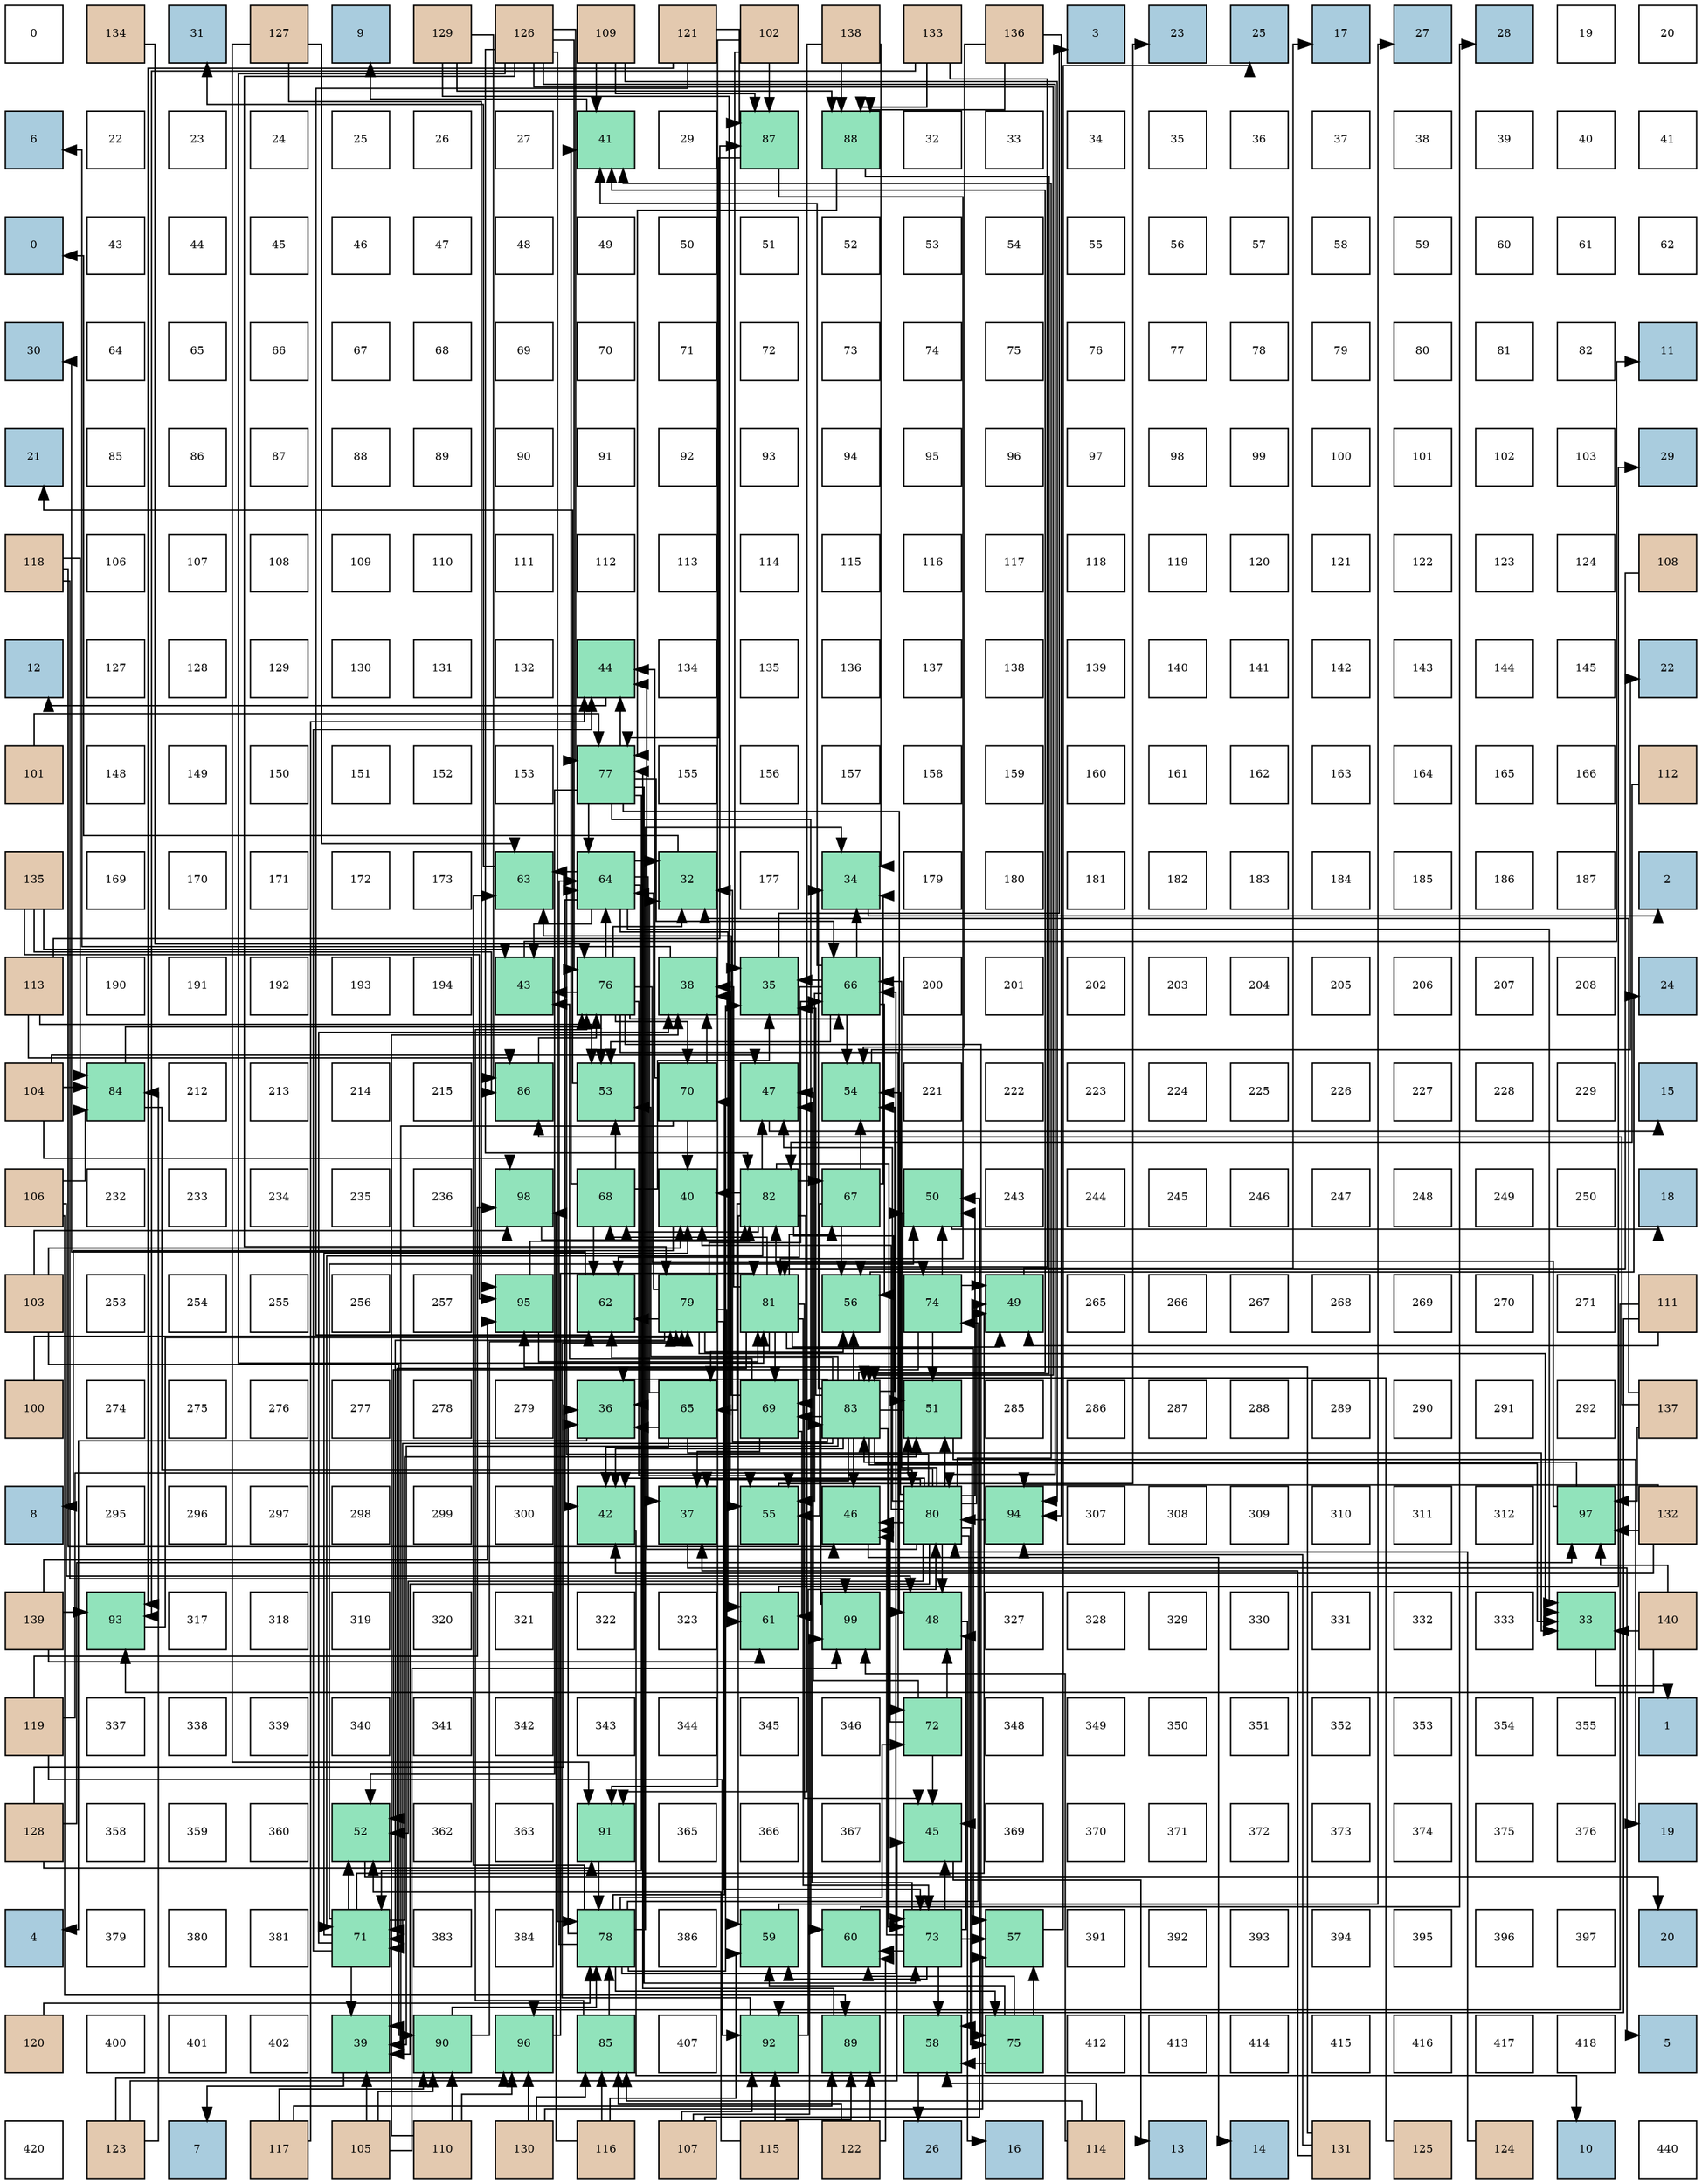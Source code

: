 digraph layout{
 rankdir=TB;
 splines=ortho;
 node [style=filled shape=square fixedsize=true width=0.6];
0[label="0", fontsize=8, fillcolor="#ffffff"];
1[label="134", fontsize=8, fillcolor="#e3c9af"];
2[label="31", fontsize=8, fillcolor="#a9ccde"];
3[label="127", fontsize=8, fillcolor="#e3c9af"];
4[label="9", fontsize=8, fillcolor="#a9ccde"];
5[label="129", fontsize=8, fillcolor="#e3c9af"];
6[label="126", fontsize=8, fillcolor="#e3c9af"];
7[label="109", fontsize=8, fillcolor="#e3c9af"];
8[label="121", fontsize=8, fillcolor="#e3c9af"];
9[label="102", fontsize=8, fillcolor="#e3c9af"];
10[label="138", fontsize=8, fillcolor="#e3c9af"];
11[label="133", fontsize=8, fillcolor="#e3c9af"];
12[label="136", fontsize=8, fillcolor="#e3c9af"];
13[label="3", fontsize=8, fillcolor="#a9ccde"];
14[label="23", fontsize=8, fillcolor="#a9ccde"];
15[label="25", fontsize=8, fillcolor="#a9ccde"];
16[label="17", fontsize=8, fillcolor="#a9ccde"];
17[label="27", fontsize=8, fillcolor="#a9ccde"];
18[label="28", fontsize=8, fillcolor="#a9ccde"];
19[label="19", fontsize=8, fillcolor="#ffffff"];
20[label="20", fontsize=8, fillcolor="#ffffff"];
21[label="6", fontsize=8, fillcolor="#a9ccde"];
22[label="22", fontsize=8, fillcolor="#ffffff"];
23[label="23", fontsize=8, fillcolor="#ffffff"];
24[label="24", fontsize=8, fillcolor="#ffffff"];
25[label="25", fontsize=8, fillcolor="#ffffff"];
26[label="26", fontsize=8, fillcolor="#ffffff"];
27[label="27", fontsize=8, fillcolor="#ffffff"];
28[label="41", fontsize=8, fillcolor="#91e3bb"];
29[label="29", fontsize=8, fillcolor="#ffffff"];
30[label="87", fontsize=8, fillcolor="#91e3bb"];
31[label="88", fontsize=8, fillcolor="#91e3bb"];
32[label="32", fontsize=8, fillcolor="#ffffff"];
33[label="33", fontsize=8, fillcolor="#ffffff"];
34[label="34", fontsize=8, fillcolor="#ffffff"];
35[label="35", fontsize=8, fillcolor="#ffffff"];
36[label="36", fontsize=8, fillcolor="#ffffff"];
37[label="37", fontsize=8, fillcolor="#ffffff"];
38[label="38", fontsize=8, fillcolor="#ffffff"];
39[label="39", fontsize=8, fillcolor="#ffffff"];
40[label="40", fontsize=8, fillcolor="#ffffff"];
41[label="41", fontsize=8, fillcolor="#ffffff"];
42[label="0", fontsize=8, fillcolor="#a9ccde"];
43[label="43", fontsize=8, fillcolor="#ffffff"];
44[label="44", fontsize=8, fillcolor="#ffffff"];
45[label="45", fontsize=8, fillcolor="#ffffff"];
46[label="46", fontsize=8, fillcolor="#ffffff"];
47[label="47", fontsize=8, fillcolor="#ffffff"];
48[label="48", fontsize=8, fillcolor="#ffffff"];
49[label="49", fontsize=8, fillcolor="#ffffff"];
50[label="50", fontsize=8, fillcolor="#ffffff"];
51[label="51", fontsize=8, fillcolor="#ffffff"];
52[label="52", fontsize=8, fillcolor="#ffffff"];
53[label="53", fontsize=8, fillcolor="#ffffff"];
54[label="54", fontsize=8, fillcolor="#ffffff"];
55[label="55", fontsize=8, fillcolor="#ffffff"];
56[label="56", fontsize=8, fillcolor="#ffffff"];
57[label="57", fontsize=8, fillcolor="#ffffff"];
58[label="58", fontsize=8, fillcolor="#ffffff"];
59[label="59", fontsize=8, fillcolor="#ffffff"];
60[label="60", fontsize=8, fillcolor="#ffffff"];
61[label="61", fontsize=8, fillcolor="#ffffff"];
62[label="62", fontsize=8, fillcolor="#ffffff"];
63[label="30", fontsize=8, fillcolor="#a9ccde"];
64[label="64", fontsize=8, fillcolor="#ffffff"];
65[label="65", fontsize=8, fillcolor="#ffffff"];
66[label="66", fontsize=8, fillcolor="#ffffff"];
67[label="67", fontsize=8, fillcolor="#ffffff"];
68[label="68", fontsize=8, fillcolor="#ffffff"];
69[label="69", fontsize=8, fillcolor="#ffffff"];
70[label="70", fontsize=8, fillcolor="#ffffff"];
71[label="71", fontsize=8, fillcolor="#ffffff"];
72[label="72", fontsize=8, fillcolor="#ffffff"];
73[label="73", fontsize=8, fillcolor="#ffffff"];
74[label="74", fontsize=8, fillcolor="#ffffff"];
75[label="75", fontsize=8, fillcolor="#ffffff"];
76[label="76", fontsize=8, fillcolor="#ffffff"];
77[label="77", fontsize=8, fillcolor="#ffffff"];
78[label="78", fontsize=8, fillcolor="#ffffff"];
79[label="79", fontsize=8, fillcolor="#ffffff"];
80[label="80", fontsize=8, fillcolor="#ffffff"];
81[label="81", fontsize=8, fillcolor="#ffffff"];
82[label="82", fontsize=8, fillcolor="#ffffff"];
83[label="11", fontsize=8, fillcolor="#a9ccde"];
84[label="21", fontsize=8, fillcolor="#a9ccde"];
85[label="85", fontsize=8, fillcolor="#ffffff"];
86[label="86", fontsize=8, fillcolor="#ffffff"];
87[label="87", fontsize=8, fillcolor="#ffffff"];
88[label="88", fontsize=8, fillcolor="#ffffff"];
89[label="89", fontsize=8, fillcolor="#ffffff"];
90[label="90", fontsize=8, fillcolor="#ffffff"];
91[label="91", fontsize=8, fillcolor="#ffffff"];
92[label="92", fontsize=8, fillcolor="#ffffff"];
93[label="93", fontsize=8, fillcolor="#ffffff"];
94[label="94", fontsize=8, fillcolor="#ffffff"];
95[label="95", fontsize=8, fillcolor="#ffffff"];
96[label="96", fontsize=8, fillcolor="#ffffff"];
97[label="97", fontsize=8, fillcolor="#ffffff"];
98[label="98", fontsize=8, fillcolor="#ffffff"];
99[label="99", fontsize=8, fillcolor="#ffffff"];
100[label="100", fontsize=8, fillcolor="#ffffff"];
101[label="101", fontsize=8, fillcolor="#ffffff"];
102[label="102", fontsize=8, fillcolor="#ffffff"];
103[label="103", fontsize=8, fillcolor="#ffffff"];
104[label="29", fontsize=8, fillcolor="#a9ccde"];
105[label="118", fontsize=8, fillcolor="#e3c9af"];
106[label="106", fontsize=8, fillcolor="#ffffff"];
107[label="107", fontsize=8, fillcolor="#ffffff"];
108[label="108", fontsize=8, fillcolor="#ffffff"];
109[label="109", fontsize=8, fillcolor="#ffffff"];
110[label="110", fontsize=8, fillcolor="#ffffff"];
111[label="111", fontsize=8, fillcolor="#ffffff"];
112[label="112", fontsize=8, fillcolor="#ffffff"];
113[label="113", fontsize=8, fillcolor="#ffffff"];
114[label="114", fontsize=8, fillcolor="#ffffff"];
115[label="115", fontsize=8, fillcolor="#ffffff"];
116[label="116", fontsize=8, fillcolor="#ffffff"];
117[label="117", fontsize=8, fillcolor="#ffffff"];
118[label="118", fontsize=8, fillcolor="#ffffff"];
119[label="119", fontsize=8, fillcolor="#ffffff"];
120[label="120", fontsize=8, fillcolor="#ffffff"];
121[label="121", fontsize=8, fillcolor="#ffffff"];
122[label="122", fontsize=8, fillcolor="#ffffff"];
123[label="123", fontsize=8, fillcolor="#ffffff"];
124[label="124", fontsize=8, fillcolor="#ffffff"];
125[label="108", fontsize=8, fillcolor="#e3c9af"];
126[label="12", fontsize=8, fillcolor="#a9ccde"];
127[label="127", fontsize=8, fillcolor="#ffffff"];
128[label="128", fontsize=8, fillcolor="#ffffff"];
129[label="129", fontsize=8, fillcolor="#ffffff"];
130[label="130", fontsize=8, fillcolor="#ffffff"];
131[label="131", fontsize=8, fillcolor="#ffffff"];
132[label="132", fontsize=8, fillcolor="#ffffff"];
133[label="44", fontsize=8, fillcolor="#91e3bb"];
134[label="134", fontsize=8, fillcolor="#ffffff"];
135[label="135", fontsize=8, fillcolor="#ffffff"];
136[label="136", fontsize=8, fillcolor="#ffffff"];
137[label="137", fontsize=8, fillcolor="#ffffff"];
138[label="138", fontsize=8, fillcolor="#ffffff"];
139[label="139", fontsize=8, fillcolor="#ffffff"];
140[label="140", fontsize=8, fillcolor="#ffffff"];
141[label="141", fontsize=8, fillcolor="#ffffff"];
142[label="142", fontsize=8, fillcolor="#ffffff"];
143[label="143", fontsize=8, fillcolor="#ffffff"];
144[label="144", fontsize=8, fillcolor="#ffffff"];
145[label="145", fontsize=8, fillcolor="#ffffff"];
146[label="22", fontsize=8, fillcolor="#a9ccde"];
147[label="101", fontsize=8, fillcolor="#e3c9af"];
148[label="148", fontsize=8, fillcolor="#ffffff"];
149[label="149", fontsize=8, fillcolor="#ffffff"];
150[label="150", fontsize=8, fillcolor="#ffffff"];
151[label="151", fontsize=8, fillcolor="#ffffff"];
152[label="152", fontsize=8, fillcolor="#ffffff"];
153[label="153", fontsize=8, fillcolor="#ffffff"];
154[label="77", fontsize=8, fillcolor="#91e3bb"];
155[label="155", fontsize=8, fillcolor="#ffffff"];
156[label="156", fontsize=8, fillcolor="#ffffff"];
157[label="157", fontsize=8, fillcolor="#ffffff"];
158[label="158", fontsize=8, fillcolor="#ffffff"];
159[label="159", fontsize=8, fillcolor="#ffffff"];
160[label="160", fontsize=8, fillcolor="#ffffff"];
161[label="161", fontsize=8, fillcolor="#ffffff"];
162[label="162", fontsize=8, fillcolor="#ffffff"];
163[label="163", fontsize=8, fillcolor="#ffffff"];
164[label="164", fontsize=8, fillcolor="#ffffff"];
165[label="165", fontsize=8, fillcolor="#ffffff"];
166[label="166", fontsize=8, fillcolor="#ffffff"];
167[label="112", fontsize=8, fillcolor="#e3c9af"];
168[label="135", fontsize=8, fillcolor="#e3c9af"];
169[label="169", fontsize=8, fillcolor="#ffffff"];
170[label="170", fontsize=8, fillcolor="#ffffff"];
171[label="171", fontsize=8, fillcolor="#ffffff"];
172[label="172", fontsize=8, fillcolor="#ffffff"];
173[label="173", fontsize=8, fillcolor="#ffffff"];
174[label="63", fontsize=8, fillcolor="#91e3bb"];
175[label="64", fontsize=8, fillcolor="#91e3bb"];
176[label="32", fontsize=8, fillcolor="#91e3bb"];
177[label="177", fontsize=8, fillcolor="#ffffff"];
178[label="34", fontsize=8, fillcolor="#91e3bb"];
179[label="179", fontsize=8, fillcolor="#ffffff"];
180[label="180", fontsize=8, fillcolor="#ffffff"];
181[label="181", fontsize=8, fillcolor="#ffffff"];
182[label="182", fontsize=8, fillcolor="#ffffff"];
183[label="183", fontsize=8, fillcolor="#ffffff"];
184[label="184", fontsize=8, fillcolor="#ffffff"];
185[label="185", fontsize=8, fillcolor="#ffffff"];
186[label="186", fontsize=8, fillcolor="#ffffff"];
187[label="187", fontsize=8, fillcolor="#ffffff"];
188[label="2", fontsize=8, fillcolor="#a9ccde"];
189[label="113", fontsize=8, fillcolor="#e3c9af"];
190[label="190", fontsize=8, fillcolor="#ffffff"];
191[label="191", fontsize=8, fillcolor="#ffffff"];
192[label="192", fontsize=8, fillcolor="#ffffff"];
193[label="193", fontsize=8, fillcolor="#ffffff"];
194[label="194", fontsize=8, fillcolor="#ffffff"];
195[label="43", fontsize=8, fillcolor="#91e3bb"];
196[label="76", fontsize=8, fillcolor="#91e3bb"];
197[label="38", fontsize=8, fillcolor="#91e3bb"];
198[label="35", fontsize=8, fillcolor="#91e3bb"];
199[label="66", fontsize=8, fillcolor="#91e3bb"];
200[label="200", fontsize=8, fillcolor="#ffffff"];
201[label="201", fontsize=8, fillcolor="#ffffff"];
202[label="202", fontsize=8, fillcolor="#ffffff"];
203[label="203", fontsize=8, fillcolor="#ffffff"];
204[label="204", fontsize=8, fillcolor="#ffffff"];
205[label="205", fontsize=8, fillcolor="#ffffff"];
206[label="206", fontsize=8, fillcolor="#ffffff"];
207[label="207", fontsize=8, fillcolor="#ffffff"];
208[label="208", fontsize=8, fillcolor="#ffffff"];
209[label="24", fontsize=8, fillcolor="#a9ccde"];
210[label="104", fontsize=8, fillcolor="#e3c9af"];
211[label="84", fontsize=8, fillcolor="#91e3bb"];
212[label="212", fontsize=8, fillcolor="#ffffff"];
213[label="213", fontsize=8, fillcolor="#ffffff"];
214[label="214", fontsize=8, fillcolor="#ffffff"];
215[label="215", fontsize=8, fillcolor="#ffffff"];
216[label="86", fontsize=8, fillcolor="#91e3bb"];
217[label="53", fontsize=8, fillcolor="#91e3bb"];
218[label="70", fontsize=8, fillcolor="#91e3bb"];
219[label="47", fontsize=8, fillcolor="#91e3bb"];
220[label="54", fontsize=8, fillcolor="#91e3bb"];
221[label="221", fontsize=8, fillcolor="#ffffff"];
222[label="222", fontsize=8, fillcolor="#ffffff"];
223[label="223", fontsize=8, fillcolor="#ffffff"];
224[label="224", fontsize=8, fillcolor="#ffffff"];
225[label="225", fontsize=8, fillcolor="#ffffff"];
226[label="226", fontsize=8, fillcolor="#ffffff"];
227[label="227", fontsize=8, fillcolor="#ffffff"];
228[label="228", fontsize=8, fillcolor="#ffffff"];
229[label="229", fontsize=8, fillcolor="#ffffff"];
230[label="15", fontsize=8, fillcolor="#a9ccde"];
231[label="106", fontsize=8, fillcolor="#e3c9af"];
232[label="232", fontsize=8, fillcolor="#ffffff"];
233[label="233", fontsize=8, fillcolor="#ffffff"];
234[label="234", fontsize=8, fillcolor="#ffffff"];
235[label="235", fontsize=8, fillcolor="#ffffff"];
236[label="236", fontsize=8, fillcolor="#ffffff"];
237[label="98", fontsize=8, fillcolor="#91e3bb"];
238[label="68", fontsize=8, fillcolor="#91e3bb"];
239[label="40", fontsize=8, fillcolor="#91e3bb"];
240[label="82", fontsize=8, fillcolor="#91e3bb"];
241[label="67", fontsize=8, fillcolor="#91e3bb"];
242[label="50", fontsize=8, fillcolor="#91e3bb"];
243[label="243", fontsize=8, fillcolor="#ffffff"];
244[label="244", fontsize=8, fillcolor="#ffffff"];
245[label="245", fontsize=8, fillcolor="#ffffff"];
246[label="246", fontsize=8, fillcolor="#ffffff"];
247[label="247", fontsize=8, fillcolor="#ffffff"];
248[label="248", fontsize=8, fillcolor="#ffffff"];
249[label="249", fontsize=8, fillcolor="#ffffff"];
250[label="250", fontsize=8, fillcolor="#ffffff"];
251[label="18", fontsize=8, fillcolor="#a9ccde"];
252[label="103", fontsize=8, fillcolor="#e3c9af"];
253[label="253", fontsize=8, fillcolor="#ffffff"];
254[label="254", fontsize=8, fillcolor="#ffffff"];
255[label="255", fontsize=8, fillcolor="#ffffff"];
256[label="256", fontsize=8, fillcolor="#ffffff"];
257[label="257", fontsize=8, fillcolor="#ffffff"];
258[label="95", fontsize=8, fillcolor="#91e3bb"];
259[label="62", fontsize=8, fillcolor="#91e3bb"];
260[label="79", fontsize=8, fillcolor="#91e3bb"];
261[label="81", fontsize=8, fillcolor="#91e3bb"];
262[label="56", fontsize=8, fillcolor="#91e3bb"];
263[label="74", fontsize=8, fillcolor="#91e3bb"];
264[label="49", fontsize=8, fillcolor="#91e3bb"];
265[label="265", fontsize=8, fillcolor="#ffffff"];
266[label="266", fontsize=8, fillcolor="#ffffff"];
267[label="267", fontsize=8, fillcolor="#ffffff"];
268[label="268", fontsize=8, fillcolor="#ffffff"];
269[label="269", fontsize=8, fillcolor="#ffffff"];
270[label="270", fontsize=8, fillcolor="#ffffff"];
271[label="271", fontsize=8, fillcolor="#ffffff"];
272[label="111", fontsize=8, fillcolor="#e3c9af"];
273[label="100", fontsize=8, fillcolor="#e3c9af"];
274[label="274", fontsize=8, fillcolor="#ffffff"];
275[label="275", fontsize=8, fillcolor="#ffffff"];
276[label="276", fontsize=8, fillcolor="#ffffff"];
277[label="277", fontsize=8, fillcolor="#ffffff"];
278[label="278", fontsize=8, fillcolor="#ffffff"];
279[label="279", fontsize=8, fillcolor="#ffffff"];
280[label="36", fontsize=8, fillcolor="#91e3bb"];
281[label="65", fontsize=8, fillcolor="#91e3bb"];
282[label="69", fontsize=8, fillcolor="#91e3bb"];
283[label="83", fontsize=8, fillcolor="#91e3bb"];
284[label="51", fontsize=8, fillcolor="#91e3bb"];
285[label="285", fontsize=8, fillcolor="#ffffff"];
286[label="286", fontsize=8, fillcolor="#ffffff"];
287[label="287", fontsize=8, fillcolor="#ffffff"];
288[label="288", fontsize=8, fillcolor="#ffffff"];
289[label="289", fontsize=8, fillcolor="#ffffff"];
290[label="290", fontsize=8, fillcolor="#ffffff"];
291[label="291", fontsize=8, fillcolor="#ffffff"];
292[label="292", fontsize=8, fillcolor="#ffffff"];
293[label="137", fontsize=8, fillcolor="#e3c9af"];
294[label="8", fontsize=8, fillcolor="#a9ccde"];
295[label="295", fontsize=8, fillcolor="#ffffff"];
296[label="296", fontsize=8, fillcolor="#ffffff"];
297[label="297", fontsize=8, fillcolor="#ffffff"];
298[label="298", fontsize=8, fillcolor="#ffffff"];
299[label="299", fontsize=8, fillcolor="#ffffff"];
300[label="300", fontsize=8, fillcolor="#ffffff"];
301[label="42", fontsize=8, fillcolor="#91e3bb"];
302[label="37", fontsize=8, fillcolor="#91e3bb"];
303[label="55", fontsize=8, fillcolor="#91e3bb"];
304[label="46", fontsize=8, fillcolor="#91e3bb"];
305[label="80", fontsize=8, fillcolor="#91e3bb"];
306[label="94", fontsize=8, fillcolor="#91e3bb"];
307[label="307", fontsize=8, fillcolor="#ffffff"];
308[label="308", fontsize=8, fillcolor="#ffffff"];
309[label="309", fontsize=8, fillcolor="#ffffff"];
310[label="310", fontsize=8, fillcolor="#ffffff"];
311[label="311", fontsize=8, fillcolor="#ffffff"];
312[label="312", fontsize=8, fillcolor="#ffffff"];
313[label="97", fontsize=8, fillcolor="#91e3bb"];
314[label="132", fontsize=8, fillcolor="#e3c9af"];
315[label="139", fontsize=8, fillcolor="#e3c9af"];
316[label="93", fontsize=8, fillcolor="#91e3bb"];
317[label="317", fontsize=8, fillcolor="#ffffff"];
318[label="318", fontsize=8, fillcolor="#ffffff"];
319[label="319", fontsize=8, fillcolor="#ffffff"];
320[label="320", fontsize=8, fillcolor="#ffffff"];
321[label="321", fontsize=8, fillcolor="#ffffff"];
322[label="322", fontsize=8, fillcolor="#ffffff"];
323[label="323", fontsize=8, fillcolor="#ffffff"];
324[label="61", fontsize=8, fillcolor="#91e3bb"];
325[label="99", fontsize=8, fillcolor="#91e3bb"];
326[label="48", fontsize=8, fillcolor="#91e3bb"];
327[label="327", fontsize=8, fillcolor="#ffffff"];
328[label="328", fontsize=8, fillcolor="#ffffff"];
329[label="329", fontsize=8, fillcolor="#ffffff"];
330[label="330", fontsize=8, fillcolor="#ffffff"];
331[label="331", fontsize=8, fillcolor="#ffffff"];
332[label="332", fontsize=8, fillcolor="#ffffff"];
333[label="333", fontsize=8, fillcolor="#ffffff"];
334[label="33", fontsize=8, fillcolor="#91e3bb"];
335[label="140", fontsize=8, fillcolor="#e3c9af"];
336[label="119", fontsize=8, fillcolor="#e3c9af"];
337[label="337", fontsize=8, fillcolor="#ffffff"];
338[label="338", fontsize=8, fillcolor="#ffffff"];
339[label="339", fontsize=8, fillcolor="#ffffff"];
340[label="340", fontsize=8, fillcolor="#ffffff"];
341[label="341", fontsize=8, fillcolor="#ffffff"];
342[label="342", fontsize=8, fillcolor="#ffffff"];
343[label="343", fontsize=8, fillcolor="#ffffff"];
344[label="344", fontsize=8, fillcolor="#ffffff"];
345[label="345", fontsize=8, fillcolor="#ffffff"];
346[label="346", fontsize=8, fillcolor="#ffffff"];
347[label="72", fontsize=8, fillcolor="#91e3bb"];
348[label="348", fontsize=8, fillcolor="#ffffff"];
349[label="349", fontsize=8, fillcolor="#ffffff"];
350[label="350", fontsize=8, fillcolor="#ffffff"];
351[label="351", fontsize=8, fillcolor="#ffffff"];
352[label="352", fontsize=8, fillcolor="#ffffff"];
353[label="353", fontsize=8, fillcolor="#ffffff"];
354[label="354", fontsize=8, fillcolor="#ffffff"];
355[label="355", fontsize=8, fillcolor="#ffffff"];
356[label="1", fontsize=8, fillcolor="#a9ccde"];
357[label="128", fontsize=8, fillcolor="#e3c9af"];
358[label="358", fontsize=8, fillcolor="#ffffff"];
359[label="359", fontsize=8, fillcolor="#ffffff"];
360[label="360", fontsize=8, fillcolor="#ffffff"];
361[label="52", fontsize=8, fillcolor="#91e3bb"];
362[label="362", fontsize=8, fillcolor="#ffffff"];
363[label="363", fontsize=8, fillcolor="#ffffff"];
364[label="91", fontsize=8, fillcolor="#91e3bb"];
365[label="365", fontsize=8, fillcolor="#ffffff"];
366[label="366", fontsize=8, fillcolor="#ffffff"];
367[label="367", fontsize=8, fillcolor="#ffffff"];
368[label="45", fontsize=8, fillcolor="#91e3bb"];
369[label="369", fontsize=8, fillcolor="#ffffff"];
370[label="370", fontsize=8, fillcolor="#ffffff"];
371[label="371", fontsize=8, fillcolor="#ffffff"];
372[label="372", fontsize=8, fillcolor="#ffffff"];
373[label="373", fontsize=8, fillcolor="#ffffff"];
374[label="374", fontsize=8, fillcolor="#ffffff"];
375[label="375", fontsize=8, fillcolor="#ffffff"];
376[label="376", fontsize=8, fillcolor="#ffffff"];
377[label="19", fontsize=8, fillcolor="#a9ccde"];
378[label="4", fontsize=8, fillcolor="#a9ccde"];
379[label="379", fontsize=8, fillcolor="#ffffff"];
380[label="380", fontsize=8, fillcolor="#ffffff"];
381[label="381", fontsize=8, fillcolor="#ffffff"];
382[label="71", fontsize=8, fillcolor="#91e3bb"];
383[label="383", fontsize=8, fillcolor="#ffffff"];
384[label="384", fontsize=8, fillcolor="#ffffff"];
385[label="78", fontsize=8, fillcolor="#91e3bb"];
386[label="386", fontsize=8, fillcolor="#ffffff"];
387[label="59", fontsize=8, fillcolor="#91e3bb"];
388[label="60", fontsize=8, fillcolor="#91e3bb"];
389[label="73", fontsize=8, fillcolor="#91e3bb"];
390[label="57", fontsize=8, fillcolor="#91e3bb"];
391[label="391", fontsize=8, fillcolor="#ffffff"];
392[label="392", fontsize=8, fillcolor="#ffffff"];
393[label="393", fontsize=8, fillcolor="#ffffff"];
394[label="394", fontsize=8, fillcolor="#ffffff"];
395[label="395", fontsize=8, fillcolor="#ffffff"];
396[label="396", fontsize=8, fillcolor="#ffffff"];
397[label="397", fontsize=8, fillcolor="#ffffff"];
398[label="20", fontsize=8, fillcolor="#a9ccde"];
399[label="120", fontsize=8, fillcolor="#e3c9af"];
400[label="400", fontsize=8, fillcolor="#ffffff"];
401[label="401", fontsize=8, fillcolor="#ffffff"];
402[label="402", fontsize=8, fillcolor="#ffffff"];
403[label="39", fontsize=8, fillcolor="#91e3bb"];
404[label="90", fontsize=8, fillcolor="#91e3bb"];
405[label="96", fontsize=8, fillcolor="#91e3bb"];
406[label="85", fontsize=8, fillcolor="#91e3bb"];
407[label="407", fontsize=8, fillcolor="#ffffff"];
408[label="92", fontsize=8, fillcolor="#91e3bb"];
409[label="89", fontsize=8, fillcolor="#91e3bb"];
410[label="58", fontsize=8, fillcolor="#91e3bb"];
411[label="75", fontsize=8, fillcolor="#91e3bb"];
412[label="412", fontsize=8, fillcolor="#ffffff"];
413[label="413", fontsize=8, fillcolor="#ffffff"];
414[label="414", fontsize=8, fillcolor="#ffffff"];
415[label="415", fontsize=8, fillcolor="#ffffff"];
416[label="416", fontsize=8, fillcolor="#ffffff"];
417[label="417", fontsize=8, fillcolor="#ffffff"];
418[label="418", fontsize=8, fillcolor="#ffffff"];
419[label="5", fontsize=8, fillcolor="#a9ccde"];
420[label="420", fontsize=8, fillcolor="#ffffff"];
421[label="123", fontsize=8, fillcolor="#e3c9af"];
422[label="7", fontsize=8, fillcolor="#a9ccde"];
423[label="117", fontsize=8, fillcolor="#e3c9af"];
424[label="105", fontsize=8, fillcolor="#e3c9af"];
425[label="110", fontsize=8, fillcolor="#e3c9af"];
426[label="130", fontsize=8, fillcolor="#e3c9af"];
427[label="116", fontsize=8, fillcolor="#e3c9af"];
428[label="107", fontsize=8, fillcolor="#e3c9af"];
429[label="115", fontsize=8, fillcolor="#e3c9af"];
430[label="122", fontsize=8, fillcolor="#e3c9af"];
431[label="26", fontsize=8, fillcolor="#a9ccde"];
432[label="16", fontsize=8, fillcolor="#a9ccde"];
433[label="114", fontsize=8, fillcolor="#e3c9af"];
434[label="13", fontsize=8, fillcolor="#a9ccde"];
435[label="14", fontsize=8, fillcolor="#a9ccde"];
436[label="131", fontsize=8, fillcolor="#e3c9af"];
437[label="125", fontsize=8, fillcolor="#e3c9af"];
438[label="124", fontsize=8, fillcolor="#e3c9af"];
439[label="10", fontsize=8, fillcolor="#a9ccde"];
440[label="440", fontsize=8, fillcolor="#ffffff"];
edge [constraint=false, style=vis];176 -> 42;
334 -> 356;
178 -> 188;
198 -> 13;
280 -> 378;
302 -> 419;
197 -> 21;
403 -> 422;
239 -> 294;
28 -> 4;
301 -> 439;
195 -> 83;
133 -> 126;
368 -> 434;
304 -> 435;
219 -> 230;
326 -> 432;
264 -> 16;
242 -> 251;
284 -> 377;
361 -> 398;
217 -> 84;
220 -> 146;
303 -> 14;
262 -> 209;
390 -> 15;
410 -> 431;
387 -> 17;
388 -> 18;
324 -> 104;
259 -> 63;
174 -> 2;
175 -> 176;
175 -> 334;
175 -> 280;
175 -> 302;
175 -> 301;
175 -> 195;
175 -> 324;
175 -> 174;
281 -> 176;
281 -> 334;
281 -> 280;
281 -> 301;
199 -> 178;
199 -> 198;
199 -> 28;
199 -> 217;
199 -> 220;
199 -> 303;
199 -> 262;
199 -> 259;
241 -> 178;
241 -> 220;
241 -> 303;
241 -> 262;
238 -> 198;
238 -> 28;
238 -> 217;
238 -> 259;
282 -> 302;
282 -> 195;
282 -> 324;
282 -> 174;
218 -> 197;
218 -> 403;
218 -> 239;
218 -> 133;
382 -> 197;
382 -> 403;
382 -> 239;
382 -> 133;
382 -> 264;
382 -> 242;
382 -> 284;
382 -> 361;
347 -> 368;
347 -> 304;
347 -> 219;
347 -> 326;
389 -> 368;
389 -> 304;
389 -> 219;
389 -> 326;
389 -> 390;
389 -> 410;
389 -> 387;
389 -> 388;
263 -> 264;
263 -> 242;
263 -> 284;
263 -> 361;
411 -> 390;
411 -> 410;
411 -> 387;
411 -> 388;
196 -> 176;
196 -> 195;
196 -> 217;
196 -> 303;
196 -> 175;
196 -> 199;
196 -> 218;
196 -> 347;
196 -> 263;
196 -> 411;
154 -> 133;
154 -> 326;
154 -> 361;
154 -> 388;
154 -> 175;
154 -> 199;
154 -> 382;
154 -> 389;
385 -> 178;
385 -> 198;
385 -> 280;
385 -> 174;
385 -> 175;
385 -> 199;
385 -> 218;
385 -> 347;
385 -> 263;
385 -> 411;
260 -> 334;
260 -> 262;
260 -> 324;
260 -> 259;
260 -> 175;
260 -> 199;
260 -> 382;
260 -> 389;
305 -> 302;
305 -> 197;
305 -> 403;
305 -> 239;
305 -> 28;
305 -> 301;
305 -> 133;
305 -> 368;
305 -> 304;
305 -> 219;
305 -> 326;
305 -> 264;
305 -> 242;
305 -> 284;
305 -> 361;
305 -> 220;
305 -> 175;
305 -> 199;
305 -> 411;
261 -> 197;
261 -> 368;
261 -> 264;
261 -> 390;
261 -> 281;
261 -> 241;
261 -> 238;
261 -> 282;
261 -> 382;
261 -> 389;
240 -> 239;
240 -> 219;
240 -> 284;
240 -> 387;
240 -> 281;
240 -> 241;
240 -> 238;
240 -> 282;
240 -> 382;
240 -> 389;
283 -> 176;
283 -> 334;
283 -> 178;
283 -> 198;
283 -> 280;
283 -> 403;
283 -> 28;
283 -> 301;
283 -> 304;
283 -> 242;
283 -> 217;
283 -> 220;
283 -> 303;
283 -> 262;
283 -> 410;
283 -> 259;
283 -> 282;
283 -> 382;
283 -> 389;
211 -> 196;
211 -> 305;
406 -> 196;
406 -> 385;
216 -> 196;
30 -> 154;
30 -> 261;
31 -> 154;
31 -> 283;
409 -> 154;
404 -> 385;
404 -> 260;
364 -> 385;
408 -> 260;
408 -> 305;
316 -> 260;
306 -> 305;
258 -> 261;
258 -> 240;
405 -> 261;
313 -> 240;
313 -> 283;
237 -> 240;
325 -> 283;
273 -> 260;
147 -> 154;
9 -> 198;
9 -> 30;
9 -> 364;
252 -> 239;
252 -> 404;
252 -> 237;
210 -> 219;
210 -> 211;
210 -> 237;
424 -> 403;
424 -> 404;
424 -> 325;
231 -> 326;
231 -> 211;
231 -> 409;
428 -> 242;
428 -> 408;
428 -> 325;
125 -> 261;
7 -> 28;
7 -> 30;
7 -> 306;
425 -> 197;
425 -> 404;
425 -> 405;
272 -> 264;
272 -> 408;
272 -> 405;
167 -> 240;
189 -> 217;
189 -> 216;
189 -> 30;
433 -> 410;
433 -> 406;
433 -> 325;
429 -> 361;
429 -> 409;
429 -> 408;
427 -> 387;
427 -> 406;
427 -> 237;
423 -> 133;
423 -> 409;
423 -> 404;
105 -> 304;
105 -> 211;
105 -> 325;
336 -> 284;
336 -> 408;
336 -> 237;
399 -> 385;
8 -> 259;
8 -> 30;
8 -> 316;
430 -> 388;
430 -> 406;
430 -> 409;
421 -> 368;
421 -> 211;
421 -> 405;
438 -> 305;
437 -> 283;
6 -> 196;
6 -> 154;
6 -> 385;
6 -> 260;
6 -> 305;
6 -> 261;
6 -> 240;
6 -> 283;
3 -> 174;
3 -> 364;
3 -> 258;
357 -> 280;
357 -> 364;
357 -> 313;
5 -> 303;
5 -> 216;
5 -> 31;
426 -> 390;
426 -> 406;
426 -> 405;
436 -> 302;
436 -> 306;
436 -> 258;
314 -> 301;
314 -> 306;
314 -> 313;
11 -> 262;
11 -> 31;
11 -> 316;
1 -> 196;
168 -> 195;
168 -> 216;
168 -> 258;
12 -> 220;
12 -> 31;
12 -> 306;
293 -> 176;
293 -> 216;
293 -> 313;
10 -> 178;
10 -> 31;
10 -> 364;
315 -> 324;
315 -> 316;
315 -> 258;
335 -> 334;
335 -> 316;
335 -> 313;
edge [constraint=true, style=invis];
0 -> 21 -> 42 -> 63 -> 84 -> 105 -> 126 -> 147 -> 168 -> 189 -> 210 -> 231 -> 252 -> 273 -> 294 -> 315 -> 336 -> 357 -> 378 -> 399 -> 420;
1 -> 22 -> 43 -> 64 -> 85 -> 106 -> 127 -> 148 -> 169 -> 190 -> 211 -> 232 -> 253 -> 274 -> 295 -> 316 -> 337 -> 358 -> 379 -> 400 -> 421;
2 -> 23 -> 44 -> 65 -> 86 -> 107 -> 128 -> 149 -> 170 -> 191 -> 212 -> 233 -> 254 -> 275 -> 296 -> 317 -> 338 -> 359 -> 380 -> 401 -> 422;
3 -> 24 -> 45 -> 66 -> 87 -> 108 -> 129 -> 150 -> 171 -> 192 -> 213 -> 234 -> 255 -> 276 -> 297 -> 318 -> 339 -> 360 -> 381 -> 402 -> 423;
4 -> 25 -> 46 -> 67 -> 88 -> 109 -> 130 -> 151 -> 172 -> 193 -> 214 -> 235 -> 256 -> 277 -> 298 -> 319 -> 340 -> 361 -> 382 -> 403 -> 424;
5 -> 26 -> 47 -> 68 -> 89 -> 110 -> 131 -> 152 -> 173 -> 194 -> 215 -> 236 -> 257 -> 278 -> 299 -> 320 -> 341 -> 362 -> 383 -> 404 -> 425;
6 -> 27 -> 48 -> 69 -> 90 -> 111 -> 132 -> 153 -> 174 -> 195 -> 216 -> 237 -> 258 -> 279 -> 300 -> 321 -> 342 -> 363 -> 384 -> 405 -> 426;
7 -> 28 -> 49 -> 70 -> 91 -> 112 -> 133 -> 154 -> 175 -> 196 -> 217 -> 238 -> 259 -> 280 -> 301 -> 322 -> 343 -> 364 -> 385 -> 406 -> 427;
8 -> 29 -> 50 -> 71 -> 92 -> 113 -> 134 -> 155 -> 176 -> 197 -> 218 -> 239 -> 260 -> 281 -> 302 -> 323 -> 344 -> 365 -> 386 -> 407 -> 428;
9 -> 30 -> 51 -> 72 -> 93 -> 114 -> 135 -> 156 -> 177 -> 198 -> 219 -> 240 -> 261 -> 282 -> 303 -> 324 -> 345 -> 366 -> 387 -> 408 -> 429;
10 -> 31 -> 52 -> 73 -> 94 -> 115 -> 136 -> 157 -> 178 -> 199 -> 220 -> 241 -> 262 -> 283 -> 304 -> 325 -> 346 -> 367 -> 388 -> 409 -> 430;
11 -> 32 -> 53 -> 74 -> 95 -> 116 -> 137 -> 158 -> 179 -> 200 -> 221 -> 242 -> 263 -> 284 -> 305 -> 326 -> 347 -> 368 -> 389 -> 410 -> 431;
12 -> 33 -> 54 -> 75 -> 96 -> 117 -> 138 -> 159 -> 180 -> 201 -> 222 -> 243 -> 264 -> 285 -> 306 -> 327 -> 348 -> 369 -> 390 -> 411 -> 432;
13 -> 34 -> 55 -> 76 -> 97 -> 118 -> 139 -> 160 -> 181 -> 202 -> 223 -> 244 -> 265 -> 286 -> 307 -> 328 -> 349 -> 370 -> 391 -> 412 -> 433;
14 -> 35 -> 56 -> 77 -> 98 -> 119 -> 140 -> 161 -> 182 -> 203 -> 224 -> 245 -> 266 -> 287 -> 308 -> 329 -> 350 -> 371 -> 392 -> 413 -> 434;
15 -> 36 -> 57 -> 78 -> 99 -> 120 -> 141 -> 162 -> 183 -> 204 -> 225 -> 246 -> 267 -> 288 -> 309 -> 330 -> 351 -> 372 -> 393 -> 414 -> 435;
16 -> 37 -> 58 -> 79 -> 100 -> 121 -> 142 -> 163 -> 184 -> 205 -> 226 -> 247 -> 268 -> 289 -> 310 -> 331 -> 352 -> 373 -> 394 -> 415 -> 436;
17 -> 38 -> 59 -> 80 -> 101 -> 122 -> 143 -> 164 -> 185 -> 206 -> 227 -> 248 -> 269 -> 290 -> 311 -> 332 -> 353 -> 374 -> 395 -> 416 -> 437;
18 -> 39 -> 60 -> 81 -> 102 -> 123 -> 144 -> 165 -> 186 -> 207 -> 228 -> 249 -> 270 -> 291 -> 312 -> 333 -> 354 -> 375 -> 396 -> 417 -> 438;
19 -> 40 -> 61 -> 82 -> 103 -> 124 -> 145 -> 166 -> 187 -> 208 -> 229 -> 250 -> 271 -> 292 -> 313 -> 334 -> 355 -> 376 -> 397 -> 418 -> 439;
20 -> 41 -> 62 -> 83 -> 104 -> 125 -> 146 -> 167 -> 188 -> 209 -> 230 -> 251 -> 272 -> 293 -> 314 -> 335 -> 356 -> 377 -> 398 -> 419 -> 440;
rank = same {0 -> 1 -> 2 -> 3 -> 4 -> 5 -> 6 -> 7 -> 8 -> 9 -> 10 -> 11 -> 12 -> 13 -> 14 -> 15 -> 16 -> 17 -> 18 -> 19 -> 20};
rank = same {21 -> 22 -> 23 -> 24 -> 25 -> 26 -> 27 -> 28 -> 29 -> 30 -> 31 -> 32 -> 33 -> 34 -> 35 -> 36 -> 37 -> 38 -> 39 -> 40 -> 41};
rank = same {42 -> 43 -> 44 -> 45 -> 46 -> 47 -> 48 -> 49 -> 50 -> 51 -> 52 -> 53 -> 54 -> 55 -> 56 -> 57 -> 58 -> 59 -> 60 -> 61 -> 62};
rank = same {63 -> 64 -> 65 -> 66 -> 67 -> 68 -> 69 -> 70 -> 71 -> 72 -> 73 -> 74 -> 75 -> 76 -> 77 -> 78 -> 79 -> 80 -> 81 -> 82 -> 83};
rank = same {84 -> 85 -> 86 -> 87 -> 88 -> 89 -> 90 -> 91 -> 92 -> 93 -> 94 -> 95 -> 96 -> 97 -> 98 -> 99 -> 100 -> 101 -> 102 -> 103 -> 104};
rank = same {105 -> 106 -> 107 -> 108 -> 109 -> 110 -> 111 -> 112 -> 113 -> 114 -> 115 -> 116 -> 117 -> 118 -> 119 -> 120 -> 121 -> 122 -> 123 -> 124 -> 125};
rank = same {126 -> 127 -> 128 -> 129 -> 130 -> 131 -> 132 -> 133 -> 134 -> 135 -> 136 -> 137 -> 138 -> 139 -> 140 -> 141 -> 142 -> 143 -> 144 -> 145 -> 146};
rank = same {147 -> 148 -> 149 -> 150 -> 151 -> 152 -> 153 -> 154 -> 155 -> 156 -> 157 -> 158 -> 159 -> 160 -> 161 -> 162 -> 163 -> 164 -> 165 -> 166 -> 167};
rank = same {168 -> 169 -> 170 -> 171 -> 172 -> 173 -> 174 -> 175 -> 176 -> 177 -> 178 -> 179 -> 180 -> 181 -> 182 -> 183 -> 184 -> 185 -> 186 -> 187 -> 188};
rank = same {189 -> 190 -> 191 -> 192 -> 193 -> 194 -> 195 -> 196 -> 197 -> 198 -> 199 -> 200 -> 201 -> 202 -> 203 -> 204 -> 205 -> 206 -> 207 -> 208 -> 209};
rank = same {210 -> 211 -> 212 -> 213 -> 214 -> 215 -> 216 -> 217 -> 218 -> 219 -> 220 -> 221 -> 222 -> 223 -> 224 -> 225 -> 226 -> 227 -> 228 -> 229 -> 230};
rank = same {231 -> 232 -> 233 -> 234 -> 235 -> 236 -> 237 -> 238 -> 239 -> 240 -> 241 -> 242 -> 243 -> 244 -> 245 -> 246 -> 247 -> 248 -> 249 -> 250 -> 251};
rank = same {252 -> 253 -> 254 -> 255 -> 256 -> 257 -> 258 -> 259 -> 260 -> 261 -> 262 -> 263 -> 264 -> 265 -> 266 -> 267 -> 268 -> 269 -> 270 -> 271 -> 272};
rank = same {273 -> 274 -> 275 -> 276 -> 277 -> 278 -> 279 -> 280 -> 281 -> 282 -> 283 -> 284 -> 285 -> 286 -> 287 -> 288 -> 289 -> 290 -> 291 -> 292 -> 293};
rank = same {294 -> 295 -> 296 -> 297 -> 298 -> 299 -> 300 -> 301 -> 302 -> 303 -> 304 -> 305 -> 306 -> 307 -> 308 -> 309 -> 310 -> 311 -> 312 -> 313 -> 314};
rank = same {315 -> 316 -> 317 -> 318 -> 319 -> 320 -> 321 -> 322 -> 323 -> 324 -> 325 -> 326 -> 327 -> 328 -> 329 -> 330 -> 331 -> 332 -> 333 -> 334 -> 335};
rank = same {336 -> 337 -> 338 -> 339 -> 340 -> 341 -> 342 -> 343 -> 344 -> 345 -> 346 -> 347 -> 348 -> 349 -> 350 -> 351 -> 352 -> 353 -> 354 -> 355 -> 356};
rank = same {357 -> 358 -> 359 -> 360 -> 361 -> 362 -> 363 -> 364 -> 365 -> 366 -> 367 -> 368 -> 369 -> 370 -> 371 -> 372 -> 373 -> 374 -> 375 -> 376 -> 377};
rank = same {378 -> 379 -> 380 -> 381 -> 382 -> 383 -> 384 -> 385 -> 386 -> 387 -> 388 -> 389 -> 390 -> 391 -> 392 -> 393 -> 394 -> 395 -> 396 -> 397 -> 398};
rank = same {399 -> 400 -> 401 -> 402 -> 403 -> 404 -> 405 -> 406 -> 407 -> 408 -> 409 -> 410 -> 411 -> 412 -> 413 -> 414 -> 415 -> 416 -> 417 -> 418 -> 419};
rank = same {420 -> 421 -> 422 -> 423 -> 424 -> 425 -> 426 -> 427 -> 428 -> 429 -> 430 -> 431 -> 432 -> 433 -> 434 -> 435 -> 436 -> 437 -> 438 -> 439 -> 440};
}
